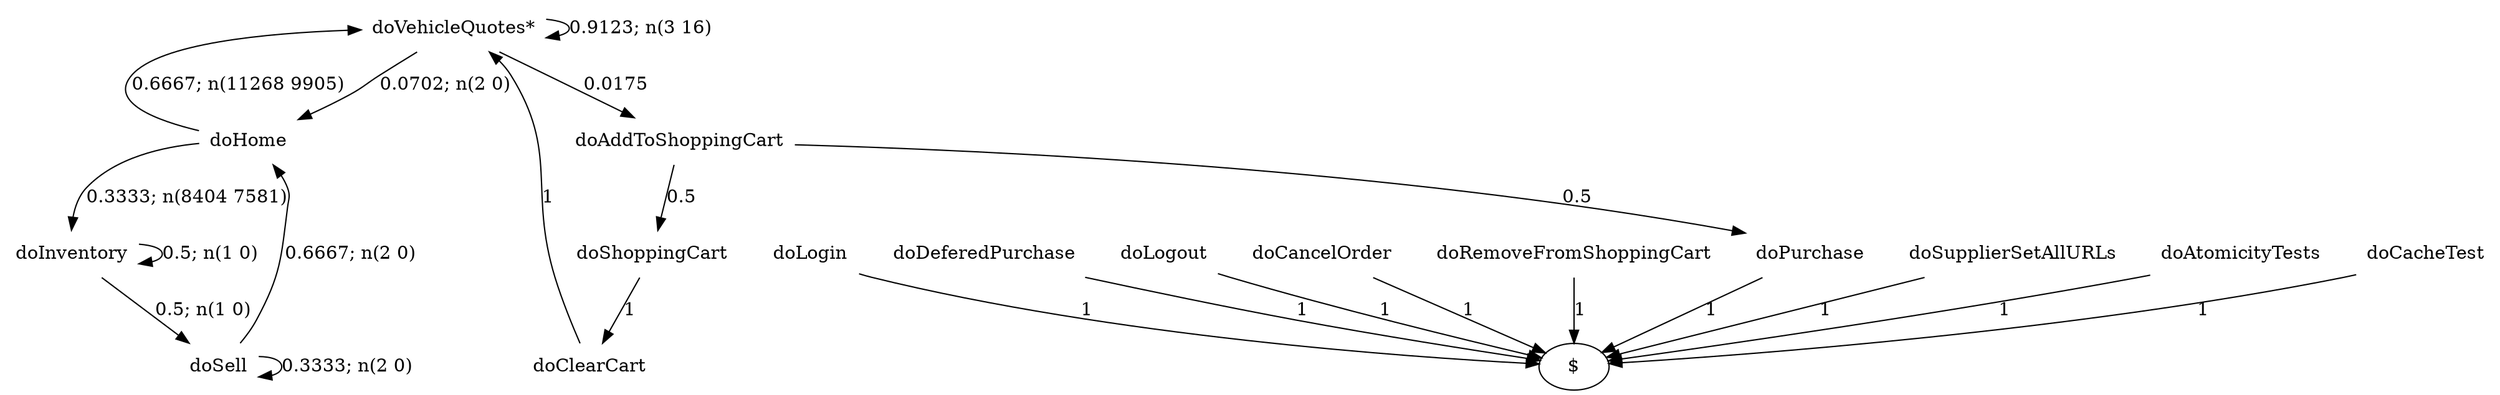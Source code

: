 digraph G {"doVehicleQuotes*" [label="doVehicleQuotes*",shape=none];"doSupplierSetAllURLs" [label="doSupplierSetAllURLs",shape=none];"doAtomicityTests" [label="doAtomicityTests",shape=none];"doCacheTest" [label="doCacheTest",shape=none];"doLogin" [label="doLogin",shape=none];"doAddToShoppingCart" [label="doAddToShoppingCart",shape=none];"doDeferedPurchase" [label="doDeferedPurchase",shape=none];"doHome" [label="doHome",shape=none];"doShoppingCart" [label="doShoppingCart",shape=none];"doClearCart" [label="doClearCart",shape=none];"doPurchase" [label="doPurchase",shape=none];"doInventory" [label="doInventory",shape=none];"doSell" [label="doSell",shape=none];"doLogout" [label="doLogout",shape=none];"doCancelOrder" [label="doCancelOrder",shape=none];"doRemoveFromShoppingCart" [label="doRemoveFromShoppingCart",shape=none];"doVehicleQuotes*"->"doVehicleQuotes*" [style=solid,label="0.9123; n(3 16)"];"doVehicleQuotes*"->"doAddToShoppingCart" [style=solid,label="0.0175"];"doVehicleQuotes*"->"doHome" [style=solid,label="0.0702; n(2 0)"];"doSupplierSetAllURLs"->"$" [style=solid,label="1"];"doAtomicityTests"->"$" [style=solid,label="1"];"doCacheTest"->"$" [style=solid,label="1"];"doLogin"->"$" [style=solid,label="1"];"doAddToShoppingCart"->"doShoppingCart" [style=solid,label="0.5"];"doAddToShoppingCart"->"doPurchase" [style=solid,label="0.5"];"doDeferedPurchase"->"$" [style=solid,label="1"];"doHome"->"doVehicleQuotes*" [style=solid,label="0.6667; n(11268 9905)"];"doHome"->"doInventory" [style=solid,label="0.3333; n(8404 7581)"];"doShoppingCart"->"doClearCart" [style=solid,label="1"];"doClearCart"->"doVehicleQuotes*" [style=solid,label="1"];"doPurchase"->"$" [style=solid,label="1"];"doInventory"->"doInventory" [style=solid,label="0.5; n(1 0)"];"doInventory"->"doSell" [style=solid,label="0.5; n(1 0)"];"doSell"->"doHome" [style=solid,label="0.6667; n(2 0)"];"doSell"->"doSell" [style=solid,label="0.3333; n(2 0)"];"doLogout"->"$" [style=solid,label="1"];"doCancelOrder"->"$" [style=solid,label="1"];"doRemoveFromShoppingCart"->"$" [style=solid,label="1"];}